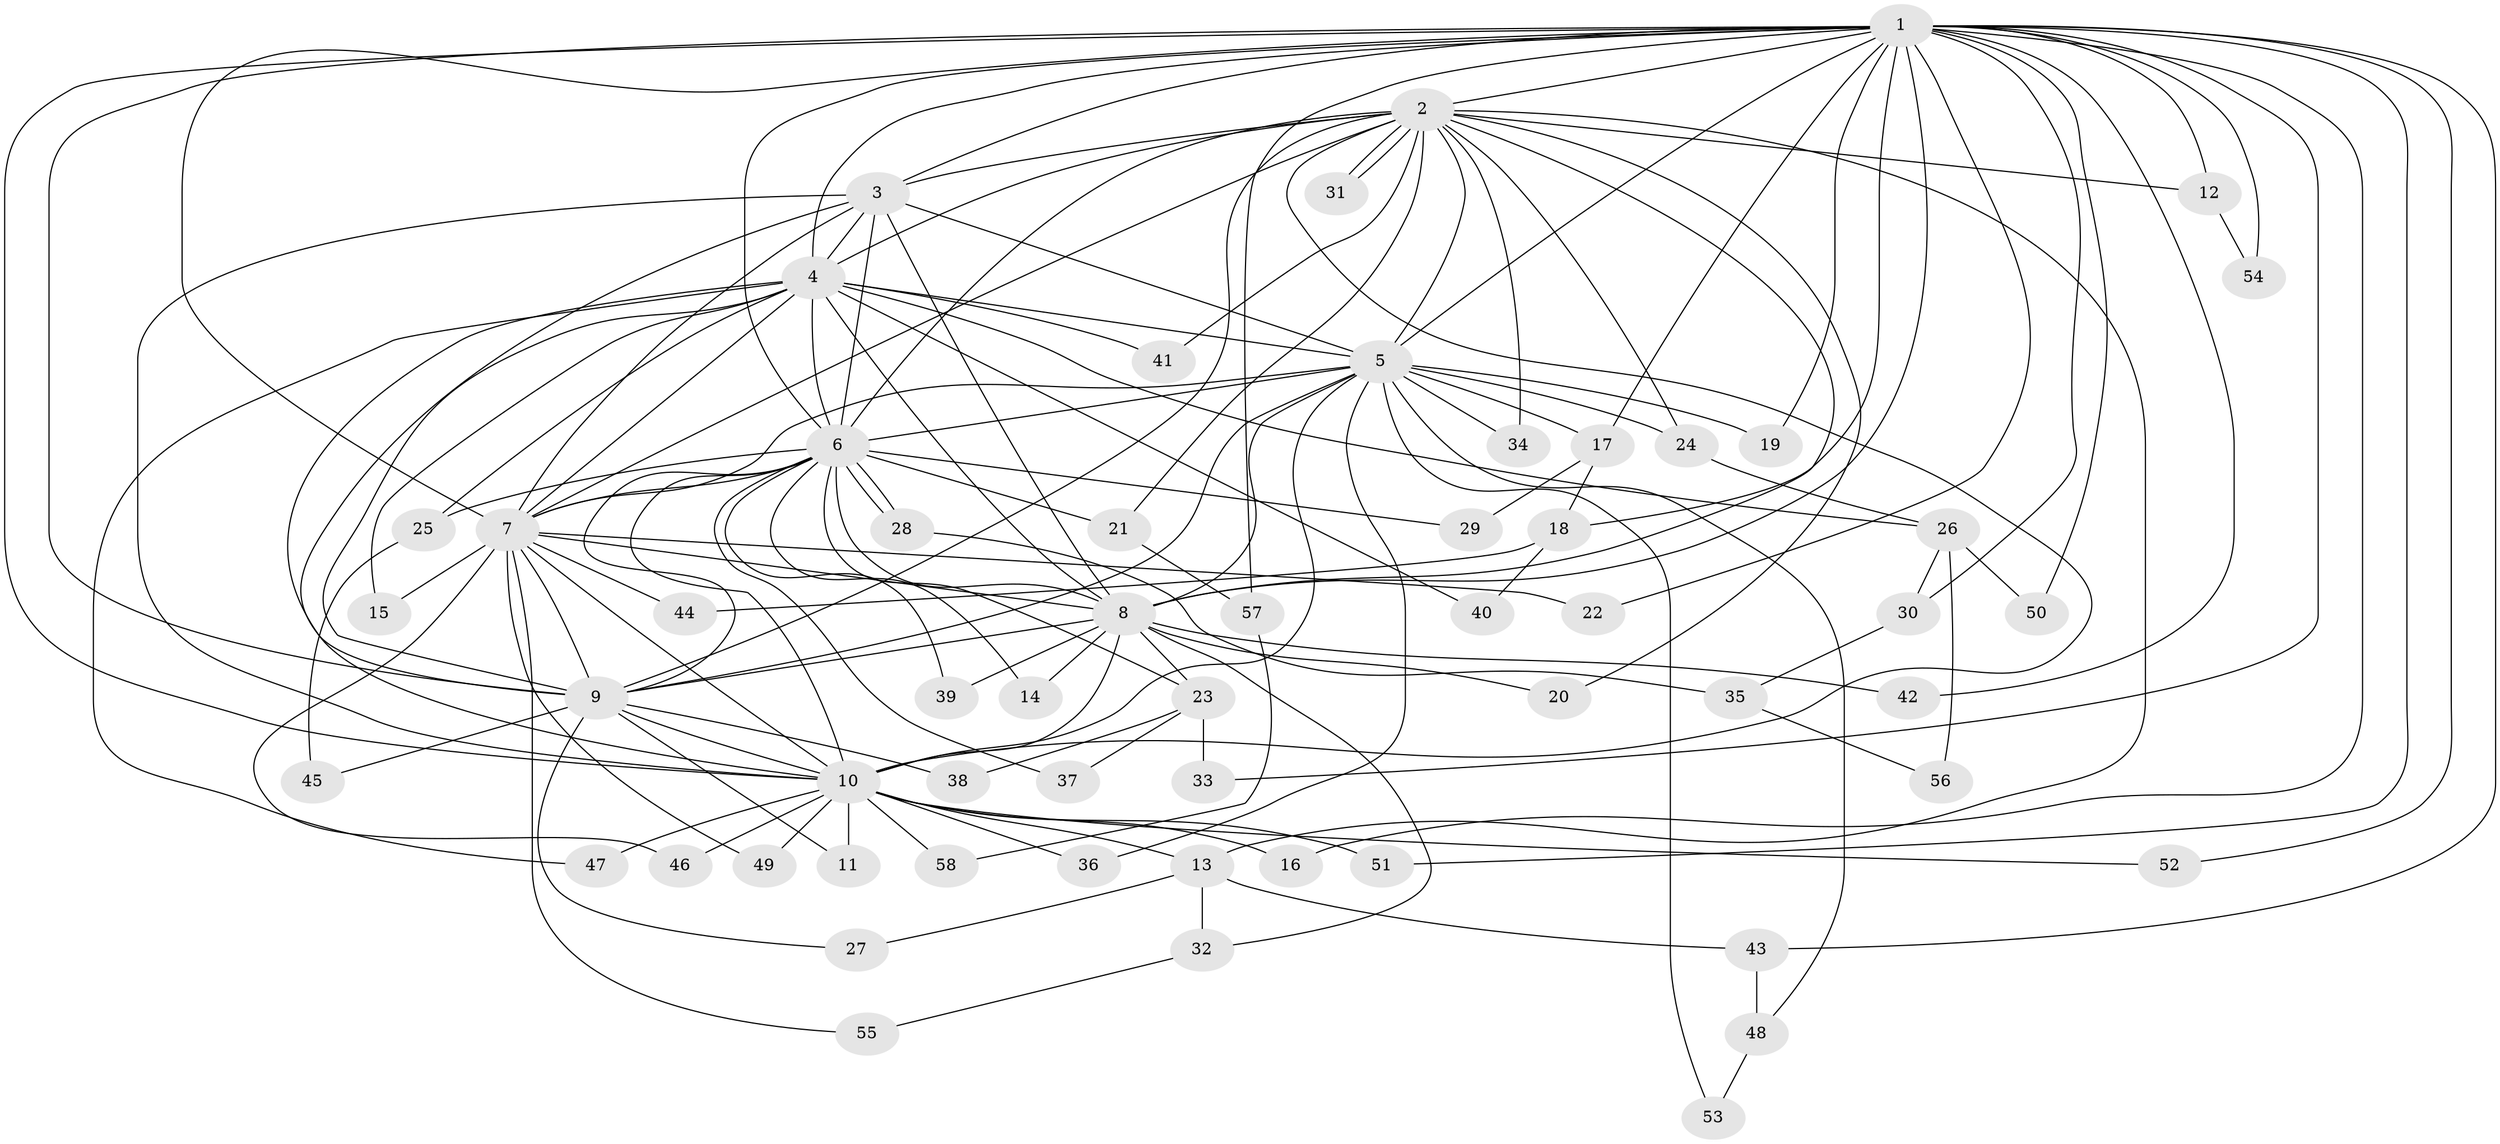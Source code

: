 // Generated by graph-tools (version 1.1) at 2025/25/03/09/25 03:25:43]
// undirected, 58 vertices, 141 edges
graph export_dot {
graph [start="1"]
  node [color=gray90,style=filled];
  1;
  2;
  3;
  4;
  5;
  6;
  7;
  8;
  9;
  10;
  11;
  12;
  13;
  14;
  15;
  16;
  17;
  18;
  19;
  20;
  21;
  22;
  23;
  24;
  25;
  26;
  27;
  28;
  29;
  30;
  31;
  32;
  33;
  34;
  35;
  36;
  37;
  38;
  39;
  40;
  41;
  42;
  43;
  44;
  45;
  46;
  47;
  48;
  49;
  50;
  51;
  52;
  53;
  54;
  55;
  56;
  57;
  58;
  1 -- 2;
  1 -- 3;
  1 -- 4;
  1 -- 5;
  1 -- 6;
  1 -- 7;
  1 -- 8;
  1 -- 9;
  1 -- 10;
  1 -- 12;
  1 -- 16;
  1 -- 17;
  1 -- 18;
  1 -- 19;
  1 -- 22;
  1 -- 30;
  1 -- 33;
  1 -- 42;
  1 -- 43;
  1 -- 50;
  1 -- 51;
  1 -- 52;
  1 -- 54;
  1 -- 57;
  2 -- 3;
  2 -- 4;
  2 -- 5;
  2 -- 6;
  2 -- 7;
  2 -- 8;
  2 -- 9;
  2 -- 10;
  2 -- 12;
  2 -- 13;
  2 -- 20;
  2 -- 21;
  2 -- 24;
  2 -- 31;
  2 -- 31;
  2 -- 34;
  2 -- 41;
  3 -- 4;
  3 -- 5;
  3 -- 6;
  3 -- 7;
  3 -- 8;
  3 -- 9;
  3 -- 10;
  4 -- 5;
  4 -- 6;
  4 -- 7;
  4 -- 8;
  4 -- 9;
  4 -- 10;
  4 -- 15;
  4 -- 25;
  4 -- 26;
  4 -- 40;
  4 -- 41;
  4 -- 47;
  5 -- 6;
  5 -- 7;
  5 -- 8;
  5 -- 9;
  5 -- 10;
  5 -- 17;
  5 -- 19;
  5 -- 24;
  5 -- 34;
  5 -- 36;
  5 -- 48;
  5 -- 53;
  6 -- 7;
  6 -- 8;
  6 -- 9;
  6 -- 10;
  6 -- 14;
  6 -- 21;
  6 -- 23;
  6 -- 25;
  6 -- 28;
  6 -- 28;
  6 -- 29;
  6 -- 37;
  6 -- 39;
  7 -- 8;
  7 -- 9;
  7 -- 10;
  7 -- 15;
  7 -- 22;
  7 -- 44;
  7 -- 46;
  7 -- 49;
  7 -- 55;
  8 -- 9;
  8 -- 10;
  8 -- 14;
  8 -- 20;
  8 -- 23;
  8 -- 32;
  8 -- 39;
  8 -- 42;
  9 -- 10;
  9 -- 11;
  9 -- 27;
  9 -- 38;
  9 -- 45;
  10 -- 11;
  10 -- 13;
  10 -- 16;
  10 -- 36;
  10 -- 46;
  10 -- 47;
  10 -- 49;
  10 -- 51;
  10 -- 52;
  10 -- 58;
  12 -- 54;
  13 -- 27;
  13 -- 32;
  13 -- 43;
  17 -- 18;
  17 -- 29;
  18 -- 40;
  18 -- 44;
  21 -- 57;
  23 -- 33;
  23 -- 37;
  23 -- 38;
  24 -- 26;
  25 -- 45;
  26 -- 30;
  26 -- 50;
  26 -- 56;
  28 -- 35;
  30 -- 35;
  32 -- 55;
  35 -- 56;
  43 -- 48;
  48 -- 53;
  57 -- 58;
}

